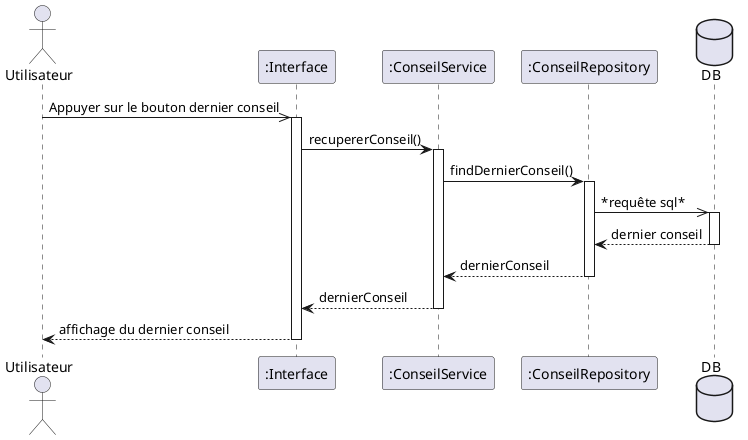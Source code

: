 @startuml
    actor Utilisateur
    participant Int as ":Interface"
    participant Serv as ":ConseilService"
    participant Repo as ":ConseilRepository"
    database DB

    Utilisateur->>Int: Appuyer sur le bouton dernier conseil
    activate Int
    Int->Serv: recupererConseil()
    activate Serv
    Serv->Repo: findDernierConseil()
    activate Repo
    Repo->>DB: *requête sql*
    activate DB
    Repo<--DB: dernier conseil
    deactivate DB
    Serv<--Repo: dernierConseil
    deactivate Repo
    Int<--Serv: dernierConseil
    deactivate Serv
    Utilisateur<--Int: affichage du dernier conseil
    deactivate Int
@enduml